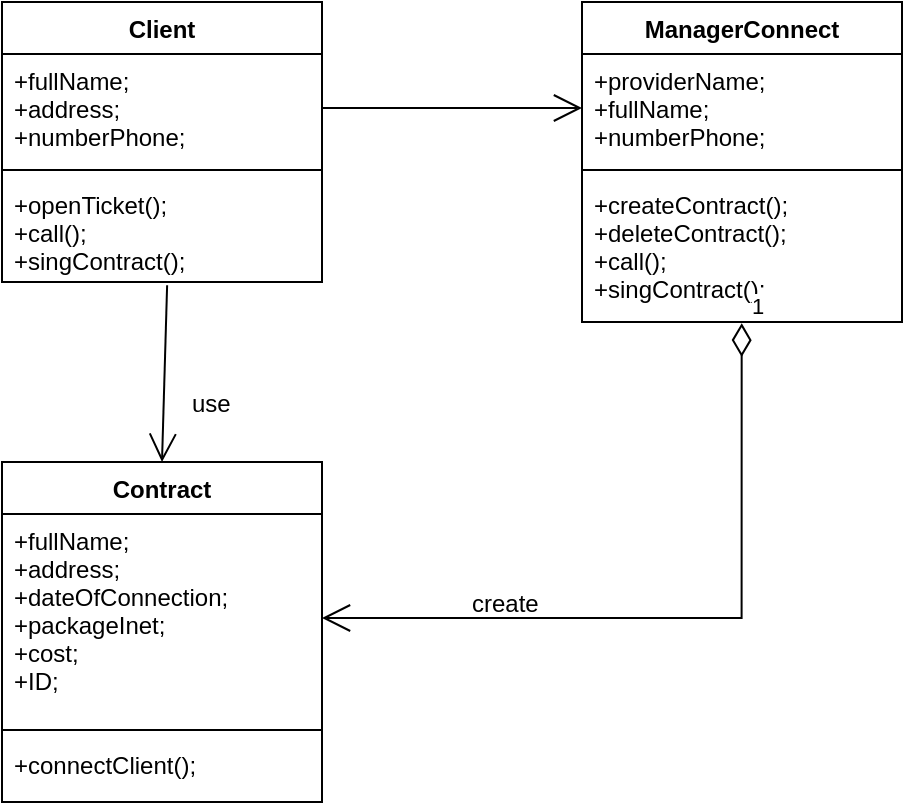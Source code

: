 <mxfile version="15.5.4" type="embed"><diagram id="C5RBs43oDa-KdzZeNtuy" name="Page-1"><mxGraphModel dx="649" dy="2866" grid="1" gridSize="10" guides="1" tooltips="1" connect="1" arrows="1" fold="1" page="1" pageScale="1" pageWidth="827" pageHeight="1169" math="0" shadow="0"><root><mxCell id="WIyWlLk6GJQsqaUBKTNV-0"/><mxCell id="WIyWlLk6GJQsqaUBKTNV-1" parent="WIyWlLk6GJQsqaUBKTNV-0"/><mxCell id="x4CzHmT4jv46Xul65Cwn-0" value="Contract" style="swimlane;fontStyle=1;align=center;verticalAlign=top;childLayout=stackLayout;horizontal=1;startSize=26;horizontalStack=0;resizeParent=1;resizeParentMax=0;resizeLast=0;collapsible=1;marginBottom=0;" parent="WIyWlLk6GJQsqaUBKTNV-1" vertex="1"><mxGeometry x="30" y="-2100" width="160" height="170" as="geometry"/></mxCell><mxCell id="x4CzHmT4jv46Xul65Cwn-1" value="+fullName;&#10;+address;&#10;+dateOfConnection;&#10;+packageInet;&#10;+cost;&#10;+ID;" style="text;strokeColor=none;fillColor=none;align=left;verticalAlign=top;spacingLeft=4;spacingRight=4;overflow=hidden;rotatable=0;points=[[0,0.5],[1,0.5]];portConstraint=eastwest;" parent="x4CzHmT4jv46Xul65Cwn-0" vertex="1"><mxGeometry y="26" width="160" height="104" as="geometry"/></mxCell><mxCell id="x4CzHmT4jv46Xul65Cwn-2" value="" style="line;strokeWidth=1;fillColor=none;align=left;verticalAlign=middle;spacingTop=-1;spacingLeft=3;spacingRight=3;rotatable=0;labelPosition=right;points=[];portConstraint=eastwest;" parent="x4CzHmT4jv46Xul65Cwn-0" vertex="1"><mxGeometry y="130" width="160" height="8" as="geometry"/></mxCell><mxCell id="x4CzHmT4jv46Xul65Cwn-3" value="+connectClient();" style="text;strokeColor=none;fillColor=none;align=left;verticalAlign=top;spacingLeft=4;spacingRight=4;overflow=hidden;rotatable=0;points=[[0,0.5],[1,0.5]];portConstraint=eastwest;" parent="x4CzHmT4jv46Xul65Cwn-0" vertex="1"><mxGeometry y="138" width="160" height="32" as="geometry"/></mxCell><mxCell id="x4CzHmT4jv46Xul65Cwn-14" value="Client" style="swimlane;fontStyle=1;align=center;verticalAlign=top;childLayout=stackLayout;horizontal=1;startSize=26;horizontalStack=0;resizeParent=1;resizeParentMax=0;resizeLast=0;collapsible=1;marginBottom=0;" parent="WIyWlLk6GJQsqaUBKTNV-1" vertex="1"><mxGeometry x="30" y="-2330" width="160" height="140" as="geometry"/></mxCell><mxCell id="x4CzHmT4jv46Xul65Cwn-15" value="+fullName;&#10;+address;&#10;+numberPhone;" style="text;strokeColor=none;fillColor=none;align=left;verticalAlign=top;spacingLeft=4;spacingRight=4;overflow=hidden;rotatable=0;points=[[0,0.5],[1,0.5]];portConstraint=eastwest;" parent="x4CzHmT4jv46Xul65Cwn-14" vertex="1"><mxGeometry y="26" width="160" height="54" as="geometry"/></mxCell><mxCell id="x4CzHmT4jv46Xul65Cwn-16" value="" style="line;strokeWidth=1;fillColor=none;align=left;verticalAlign=middle;spacingTop=-1;spacingLeft=3;spacingRight=3;rotatable=0;labelPosition=right;points=[];portConstraint=eastwest;" parent="x4CzHmT4jv46Xul65Cwn-14" vertex="1"><mxGeometry y="80" width="160" height="8" as="geometry"/></mxCell><mxCell id="x4CzHmT4jv46Xul65Cwn-17" value="+openTicket();&#10;+call();&#10;+singContract();" style="text;strokeColor=none;fillColor=none;align=left;verticalAlign=top;spacingLeft=4;spacingRight=4;overflow=hidden;rotatable=0;points=[[0,0.5],[1,0.5]];portConstraint=eastwest;" parent="x4CzHmT4jv46Xul65Cwn-14" vertex="1"><mxGeometry y="88" width="160" height="52" as="geometry"/></mxCell><mxCell id="0" value="ManagerConnect" style="swimlane;fontStyle=1;align=center;verticalAlign=top;childLayout=stackLayout;horizontal=1;startSize=26;horizontalStack=0;resizeParent=1;resizeParentMax=0;resizeLast=0;collapsible=1;marginBottom=0;" parent="WIyWlLk6GJQsqaUBKTNV-1" vertex="1"><mxGeometry x="320" y="-2330" width="160" height="160" as="geometry"/></mxCell><mxCell id="1" value="+providerName;&#10;+fullName;&#10;+numberPhone;" style="text;strokeColor=none;fillColor=none;align=left;verticalAlign=top;spacingLeft=4;spacingRight=4;overflow=hidden;rotatable=0;points=[[0,0.5],[1,0.5]];portConstraint=eastwest;" parent="0" vertex="1"><mxGeometry y="26" width="160" height="54" as="geometry"/></mxCell><mxCell id="2" value="" style="line;strokeWidth=1;fillColor=none;align=left;verticalAlign=middle;spacingTop=-1;spacingLeft=3;spacingRight=3;rotatable=0;labelPosition=right;points=[];portConstraint=eastwest;" parent="0" vertex="1"><mxGeometry y="80" width="160" height="8" as="geometry"/></mxCell><mxCell id="3" value="+createContract();&#10;+deleteContract();&#10;+call();&#10;+singContract();" style="text;strokeColor=none;fillColor=none;align=left;verticalAlign=top;spacingLeft=4;spacingRight=4;overflow=hidden;rotatable=0;points=[[0,0.5],[1,0.5]];portConstraint=eastwest;" parent="0" vertex="1"><mxGeometry y="88" width="160" height="72" as="geometry"/></mxCell><mxCell id="4" value="1" style="endArrow=open;html=1;endSize=12;startArrow=diamondThin;startSize=14;startFill=0;edgeStyle=orthogonalEdgeStyle;align=left;verticalAlign=bottom;rounded=0;entryX=1;entryY=0.5;entryDx=0;entryDy=0;exitX=0.499;exitY=1.008;exitDx=0;exitDy=0;exitPerimeter=0;" parent="WIyWlLk6GJQsqaUBKTNV-1" source="3" target="x4CzHmT4jv46Xul65Cwn-1" edge="1"><mxGeometry x="-1" y="3" relative="1" as="geometry"><mxPoint x="430" y="-2130" as="sourcePoint"/><mxPoint x="400" y="-2020" as="targetPoint"/></mxGeometry></mxCell><mxCell id="5" value="&lt;br&gt;create" style="text;html=1;strokeColor=none;fillColor=none;spacing=5;spacingTop=-20;whiteSpace=wrap;overflow=hidden;rounded=0;" parent="WIyWlLk6GJQsqaUBKTNV-1" vertex="1"><mxGeometry x="260" y="-2040" width="50" height="20" as="geometry"/></mxCell><mxCell id="6" value="" style="endArrow=open;endFill=1;endSize=12;html=1;rounded=0;entryX=0.5;entryY=0;entryDx=0;entryDy=0;exitX=0.516;exitY=1.031;exitDx=0;exitDy=0;exitPerimeter=0;" parent="WIyWlLk6GJQsqaUBKTNV-1" source="x4CzHmT4jv46Xul65Cwn-17" target="x4CzHmT4jv46Xul65Cwn-0" edge="1"><mxGeometry width="160" relative="1" as="geometry"><mxPoint x="160" y="-2130" as="sourcePoint"/><mxPoint x="310" y="-2120" as="targetPoint"/></mxGeometry></mxCell><mxCell id="7" value="&lt;br&gt;use" style="text;html=1;strokeColor=none;fillColor=none;spacing=5;spacingTop=-20;whiteSpace=wrap;overflow=hidden;rounded=0;" parent="WIyWlLk6GJQsqaUBKTNV-1" vertex="1"><mxGeometry x="120" y="-2140" width="50" height="20" as="geometry"/></mxCell><mxCell id="8" value="" style="endArrow=open;endFill=1;endSize=12;html=1;rounded=0;exitX=1;exitY=0.5;exitDx=0;exitDy=0;entryX=0;entryY=0.5;entryDx=0;entryDy=0;" parent="WIyWlLk6GJQsqaUBKTNV-1" source="x4CzHmT4jv46Xul65Cwn-15" target="1" edge="1"><mxGeometry width="160" relative="1" as="geometry"><mxPoint x="230" y="-2240" as="sourcePoint"/><mxPoint x="390" y="-2240" as="targetPoint"/></mxGeometry></mxCell></root></mxGraphModel></diagram></mxfile>